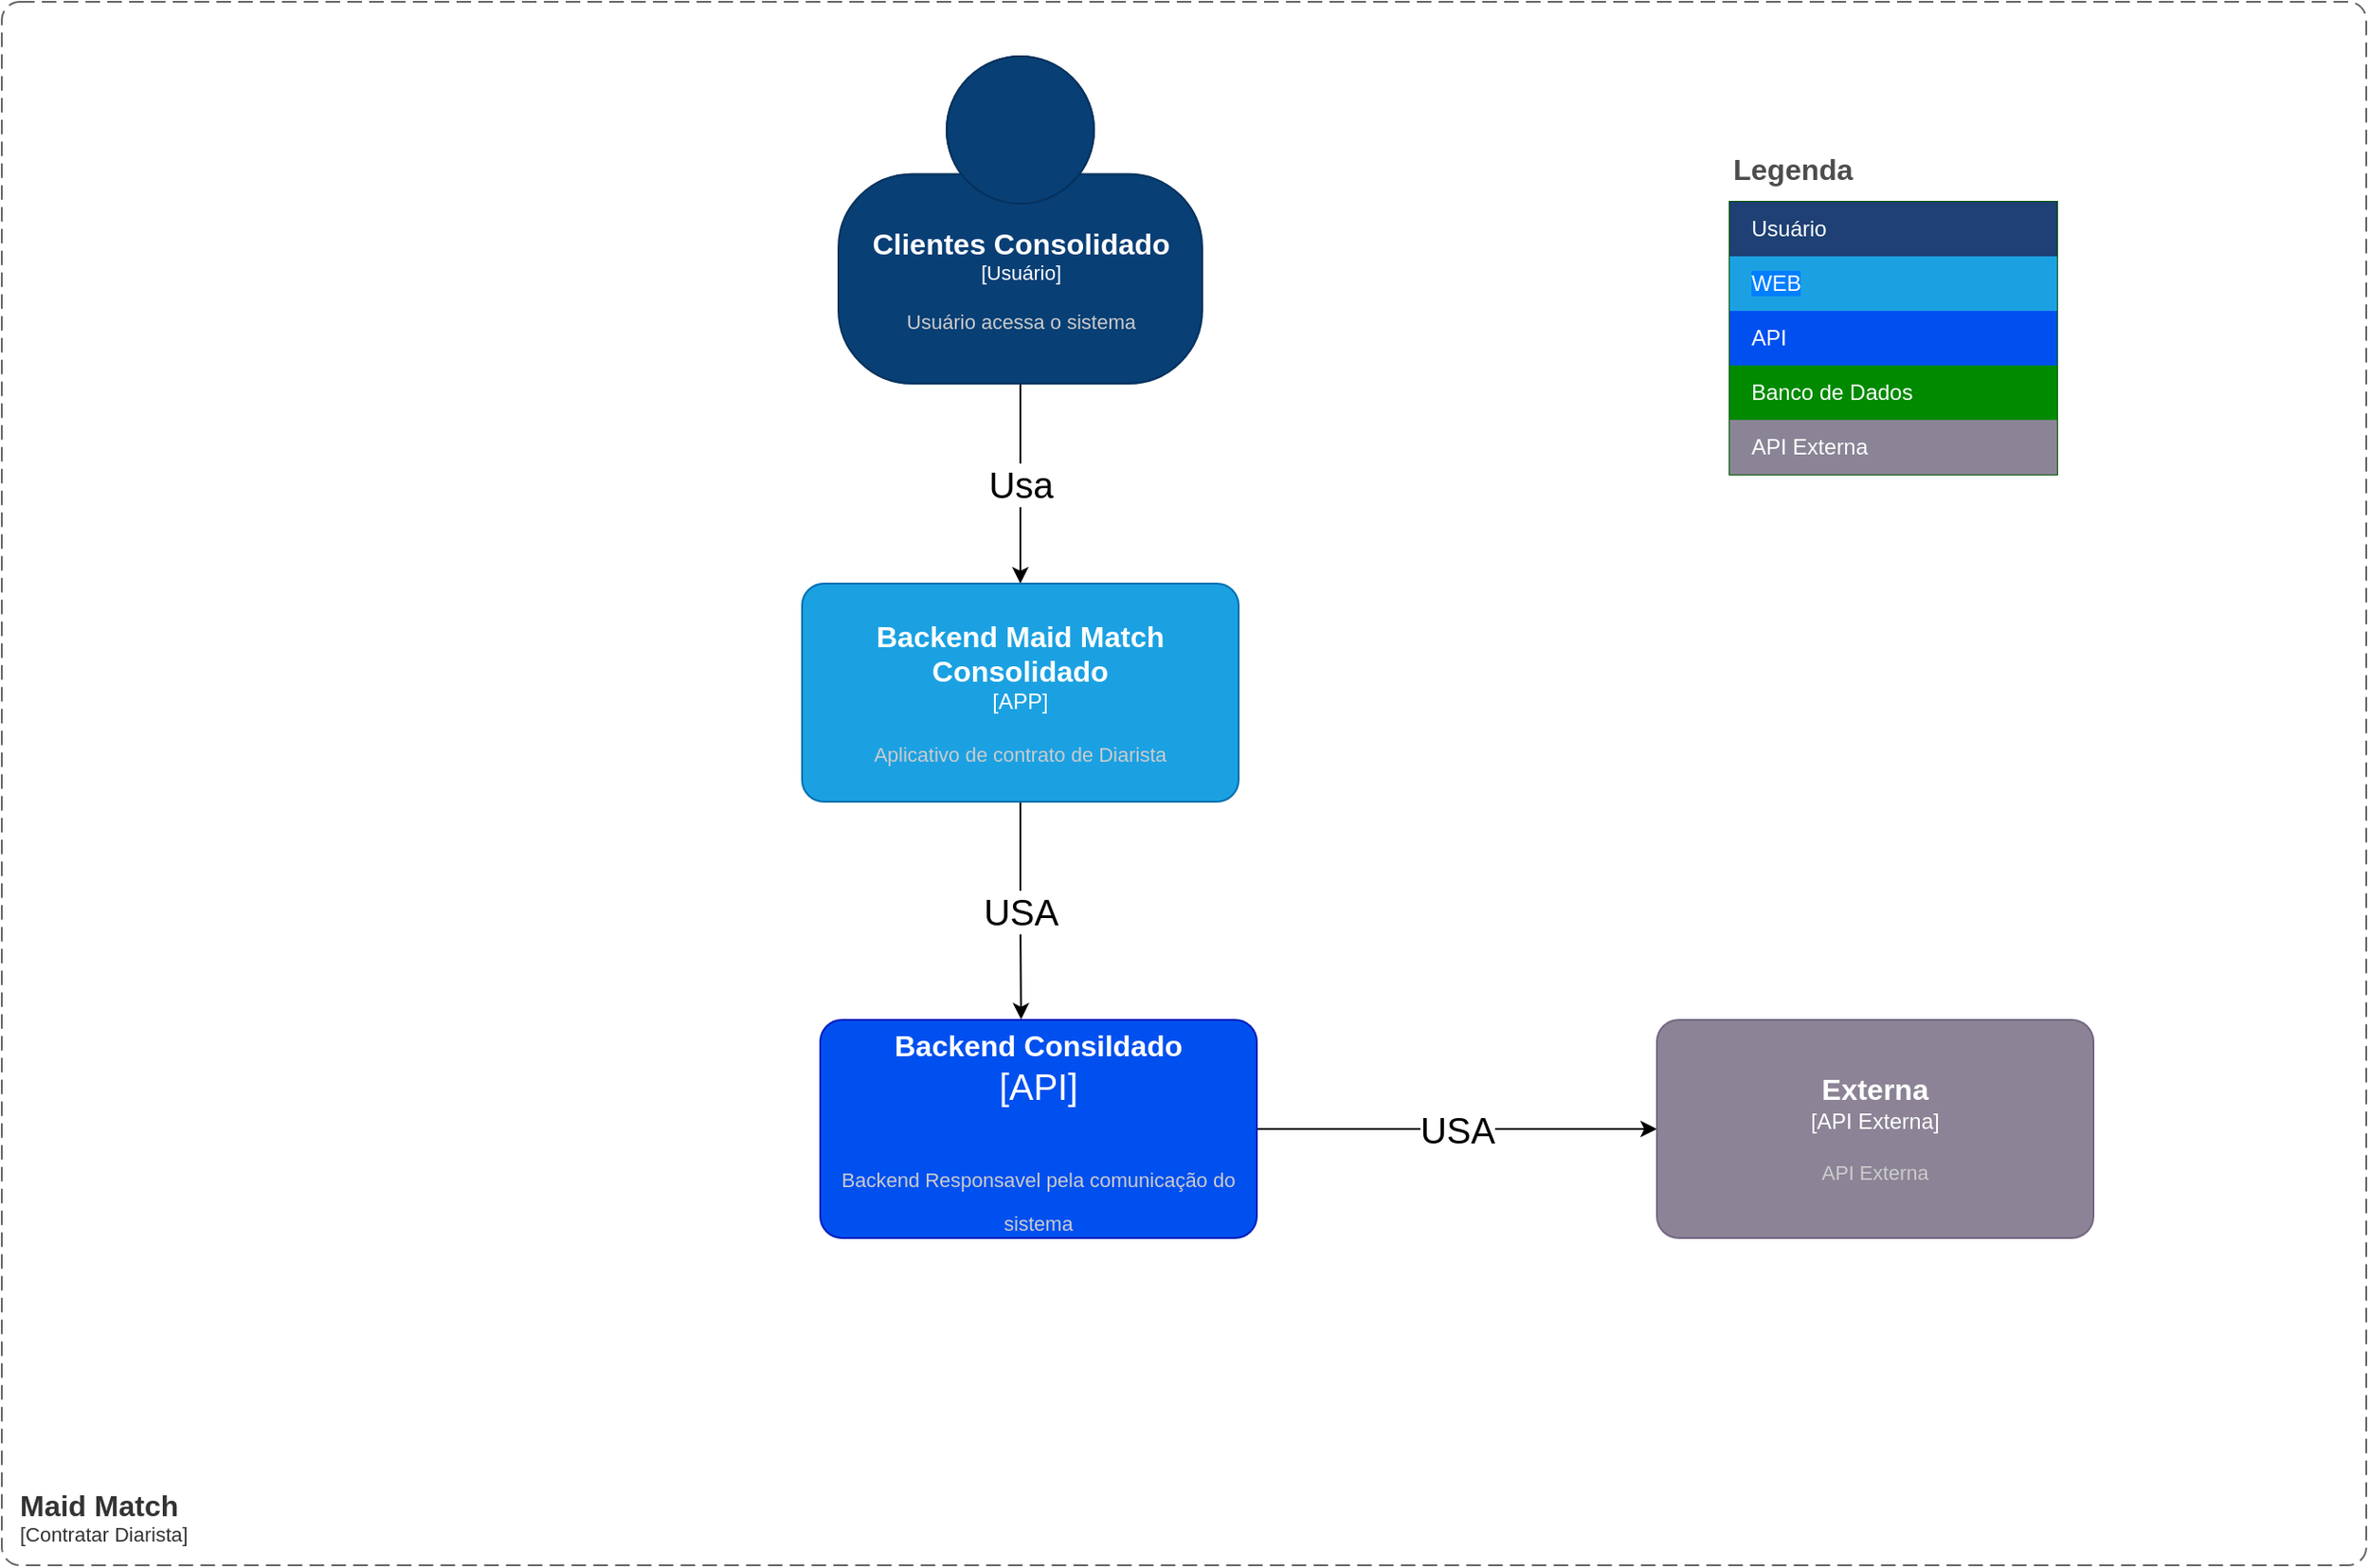 <mxfile version="16.6.6" type="device" pages="2"><diagram id="R5mely8kn6VsO0IdAsxQ" name="Contexto"><mxGraphModel dx="1422" dy="1931" grid="1" gridSize="10" guides="1" tooltips="1" connect="1" arrows="1" fold="1" page="1" pageScale="1" pageWidth="827" pageHeight="1169" math="0" shadow="0"><root><mxCell id="0"/><mxCell id="1" parent="0"/><mxCell id="pspN3nBIA2lNwo56Fiuw-20" value="&lt;font style=&quot;font-size: 20px&quot;&gt;Usa&lt;/font&gt;" style="edgeStyle=orthogonalEdgeStyle;rounded=0;orthogonalLoop=1;jettySize=auto;html=1;" parent="1" source="pspN3nBIA2lNwo56Fiuw-1" target="pspN3nBIA2lNwo56Fiuw-19" edge="1"><mxGeometry relative="1" as="geometry"><mxPoint x="583.28" y="232.08" as="targetPoint"/></mxGeometry></mxCell><object placeholders="1" c4Name="Clientes Consolidado" c4Type="Usuário" c4Description="Usuário acessa o sistema" label="&lt;font style=&quot;font-size: 16px&quot;&gt;&lt;b&gt;%c4Name%&lt;/b&gt;&lt;/font&gt;&lt;div&gt;[%c4Type%]&lt;/div&gt;&lt;br&gt;&lt;div&gt;&lt;font style=&quot;font-size: 11px&quot;&gt;&lt;font color=&quot;#cccccc&quot;&gt;%c4Description%&lt;/font&gt;&lt;/div&gt;" id="pspN3nBIA2lNwo56Fiuw-1"><mxCell style="html=1;fontSize=11;dashed=0;whitespace=wrap;fillColor=#083F75;strokeColor=#06315C;fontColor=#ffffff;shape=mxgraph.c4.person2;align=center;metaEdit=1;points=[[0.5,0,0],[1,0.5,0],[1,0.75,0],[0.75,1,0],[0.5,1,0],[0.25,1,0],[0,0.75,0],[0,0.5,0]];resizable=0;" parent="1" vertex="1"><mxGeometry x="490" y="-140" width="200" height="180" as="geometry"/></mxCell></object><mxCell id="pspN3nBIA2lNwo56Fiuw-11" value="Legenda" style="align=left;fontSize=16;fontStyle=1;strokeColor=none;fillColor=none;fontColor=#4D4D4D;spacingTop=-8;resizable=0;" parent="1" vertex="1"><mxGeometry x="980" y="-90" width="180" height="30" as="geometry"/></mxCell><mxCell id="pspN3nBIA2lNwo56Fiuw-12" value="" style="shape=table;html=1;whiteSpace=wrap;startSize=0;container=1;collapsible=0;childLayout=tableLayout;fillColor=#008a00;align=left;spacingLeft=10;strokeColor=#005700;rounded=1;arcSize=11;resizable=0;points=[[0.25,0,0],[0.5,0,0],[0.75,0,0],[1,0.25,0],[1,0.5,0],[1,0.75,0],[0.75,1,0],[0.5,1,0],[0.25,1,0],[0,0.75,0],[0,0.5,0],[0,0.25,0]];fontColor=#ffffff;" parent="1" vertex="1"><mxGeometry x="980" y="-60" width="180" height="150" as="geometry"/></mxCell><mxCell id="pspN3nBIA2lNwo56Fiuw-13" value="Usuário" style="shape=partialRectangle;html=1;whiteSpace=wrap;connectable=0;fillColor=#1E4074;top=0;left=0;bottom=0;right=0;overflow=hidden;pointerEvents=1;align=left;spacingLeft=10;strokeColor=none;fontColor=#FFFFFF;" parent="pspN3nBIA2lNwo56Fiuw-12" vertex="1"><mxGeometry width="180" height="30" as="geometry"/></mxCell><mxCell id="pspN3nBIA2lNwo56Fiuw-14" value="&lt;span style=&quot;background-color: rgb(0 , 127 , 255)&quot;&gt;WEB&lt;/span&gt;" style="shape=partialRectangle;html=1;whiteSpace=wrap;connectable=0;fillColor=#1ba1e2;top=0;left=0;bottom=0;right=0;overflow=hidden;pointerEvents=1;align=left;spacingLeft=10;fontColor=#ffffff;strokeColor=#006EAF;" parent="pspN3nBIA2lNwo56Fiuw-12" vertex="1"><mxGeometry y="30" width="180" height="30" as="geometry"/></mxCell><mxCell id="pspN3nBIA2lNwo56Fiuw-15" value="API" style="shape=partialRectangle;html=1;whiteSpace=wrap;connectable=0;fillColor=#0050ef;top=0;left=0;bottom=0;right=0;overflow=hidden;pointerEvents=1;align=left;spacingLeft=10;fontColor=#ffffff;strokeColor=#001DBC;" parent="pspN3nBIA2lNwo56Fiuw-12" vertex="1"><mxGeometry y="60" width="180" height="30" as="geometry"/></mxCell><mxCell id="pspN3nBIA2lNwo56Fiuw-16" value="Banco de Dados" style="shape=partialRectangle;html=1;whiteSpace=wrap;connectable=0;fillColor=#008a00;top=0;left=0;bottom=0;right=0;overflow=hidden;pointerEvents=1;align=left;spacingLeft=10;strokeColor=#005700;fontColor=#ffffff;" parent="pspN3nBIA2lNwo56Fiuw-12" vertex="1"><mxGeometry y="90" width="180" height="30" as="geometry"/></mxCell><mxCell id="pspN3nBIA2lNwo56Fiuw-18" value="API Externa" style="shape=partialRectangle;html=1;whiteSpace=wrap;connectable=0;fillColor=#8B8496;top=0;left=0;bottom=0;right=0;overflow=hidden;pointerEvents=1;align=left;spacingLeft=10;fontColor=#FFFFFF;" parent="pspN3nBIA2lNwo56Fiuw-12" vertex="1"><mxGeometry y="120" width="180" height="30" as="geometry"/></mxCell><mxCell id="aTScWVNccb3lLrt4qmmT-2" value="USA" style="edgeStyle=orthogonalEdgeStyle;rounded=0;orthogonalLoop=1;jettySize=auto;html=1;entryX=0.46;entryY=-0.002;entryDx=0;entryDy=0;entryPerimeter=0;fontSize=20;fontColor=#000000;" parent="1" source="pspN3nBIA2lNwo56Fiuw-19" target="aTScWVNccb3lLrt4qmmT-1" edge="1"><mxGeometry relative="1" as="geometry"/></mxCell><object placeholders="1" c4Name="Backend Maid Match Consolidado" c4Type="APP" c4Description="Aplicativo de contrato de Diarista" label="&lt;font style=&quot;font-size: 16px&quot;&gt;&lt;b&gt;%c4Name%&lt;/b&gt;&lt;/font&gt;&lt;div&gt;[%c4Type%]&lt;/div&gt;&lt;br&gt;&lt;div&gt;&lt;font style=&quot;font-size: 11px&quot;&gt;&lt;font color=&quot;#cccccc&quot;&gt;%c4Description%&lt;/font&gt;&lt;/div&gt;" id="pspN3nBIA2lNwo56Fiuw-19"><mxCell style="rounded=1;whiteSpace=wrap;html=1;labelBackgroundColor=none;fillColor=#1ba1e2;fontColor=#ffffff;align=center;arcSize=10;strokeColor=#006EAF;metaEdit=1;resizable=0;points=[[0.25,0,0],[0.5,0,0],[0.75,0,0],[1,0.25,0],[1,0.5,0],[1,0.75,0],[0.75,1,0],[0.5,1,0],[0.25,1,0],[0,0.75,0],[0,0.5,0],[0,0.25,0]];" parent="1" vertex="1"><mxGeometry x="470" y="150" width="240" height="120" as="geometry"/></mxCell></object><mxCell id="pspN3nBIA2lNwo56Fiuw-25" value="&lt;font style=&quot;font-size: 20px&quot;&gt;USA&lt;/font&gt;" style="edgeStyle=orthogonalEdgeStyle;rounded=0;orthogonalLoop=1;jettySize=auto;html=1;entryX=0;entryY=0.5;entryDx=0;entryDy=0;entryPerimeter=0;" parent="1" source="aTScWVNccb3lLrt4qmmT-1" target="pspN3nBIA2lNwo56Fiuw-24" edge="1"><mxGeometry relative="1" as="geometry"><mxPoint x="920" y="430" as="targetPoint"/></mxGeometry></mxCell><object placeholders="1" c4Name="Externa" c4Type="API Externa" c4Description="API Externa" label="&lt;font style=&quot;font-size: 16px&quot;&gt;&lt;b&gt;%c4Name%&lt;/b&gt;&lt;/font&gt;&lt;div&gt;[%c4Type%]&lt;/div&gt;&lt;br&gt;&lt;div&gt;&lt;font style=&quot;font-size: 11px&quot;&gt;&lt;font color=&quot;#cccccc&quot;&gt;%c4Description%&lt;/font&gt;&lt;/div&gt;" id="pspN3nBIA2lNwo56Fiuw-24"><mxCell style="rounded=1;whiteSpace=wrap;html=1;labelBackgroundColor=none;fillColor=#8C8496;fontColor=#ffffff;align=center;arcSize=10;strokeColor=#736782;metaEdit=1;resizable=0;points=[[0.25,0,0],[0.5,0,0],[0.75,0,0],[1,0.25,0],[1,0.5,0],[1,0.75,0],[0.75,1,0],[0.5,1,0],[0.25,1,0],[0,0.75,0],[0,0.5,0],[0,0.25,0]];" parent="1" vertex="1"><mxGeometry x="940" y="390" width="240" height="120" as="geometry"/></mxCell></object><object placeholders="1" c4Name="Maid Match" c4Type="WEB" c4Application="Contratar Diarista" label="&lt;font style=&quot;font-size: 16px&quot;&gt;&lt;b&gt;&lt;div style=&quot;text-align: left&quot;&gt;%c4Name%&lt;/div&gt;&lt;/b&gt;&lt;/font&gt;&lt;div style=&quot;text-align: left&quot;&gt;[%c4Application%]&lt;/div&gt;" id="MpOt67NTsHRC-YKrh-ks-3"><mxCell style="rounded=1;fontSize=11;whiteSpace=wrap;html=1;dashed=1;arcSize=20;fillColor=none;strokeColor=#666666;fontColor=#333333;labelBackgroundColor=none;align=left;verticalAlign=bottom;labelBorderColor=none;spacingTop=0;spacing=10;dashPattern=8 4;metaEdit=1;rotatable=0;perimeter=rectanglePerimeter;noLabel=0;labelPadding=0;allowArrows=0;connectable=0;expand=0;recursiveResize=0;editable=1;pointerEvents=0;absoluteArcSize=1;points=[[0.25,0,0],[0.5,0,0],[0.75,0,0],[1,0.25,0],[1,0.5,0],[1,0.75,0],[0.75,1,0],[0.5,1,0],[0.25,1,0],[0,0.75,0],[0,0.5,0],[0,0.25,0]];" parent="1" vertex="1"><mxGeometry x="30" y="-170" width="1300" height="860" as="geometry"/></mxCell></object><object placeholders="1" c4Name="Backend Consildado" c4Type="API" c4Description="Backend Responsavel pela comunicação do sistema" label="&lt;font style=&quot;font-size: 16px&quot;&gt;&lt;b&gt;%c4Name%&lt;/b&gt;&lt;/font&gt;&lt;div&gt;[%c4Type%]&lt;/div&gt;&lt;br&gt;&lt;div&gt;&lt;font style=&quot;font-size: 11px&quot;&gt;&lt;font color=&quot;#cccccc&quot;&gt;%c4Description%&lt;/font&gt;&lt;/div&gt;" link="data:page/id,o_Rz7doQUk0ln4W8lfDo" id="aTScWVNccb3lLrt4qmmT-1"><mxCell style="rounded=1;whiteSpace=wrap;html=1;labelBackgroundColor=none;fillColor=#0050ef;fontColor=#ffffff;align=center;arcSize=10;strokeColor=#001DBC;metaEdit=1;resizable=0;points=[[0.25,0,0],[0.5,0,0],[0.75,0,0],[1,0.25,0],[1,0.5,0],[1,0.75,0],[0.75,1,0],[0.5,1,0],[0.25,1,0],[0,0.75,0],[0,0.5,0],[0,0.25,0]];fontSize=20;" parent="1" vertex="1"><mxGeometry x="480" y="390" width="240" height="120" as="geometry"/></mxCell></object></root></mxGraphModel></diagram><diagram id="o_Rz7doQUk0ln4W8lfDo" name="Container Cad."><mxGraphModel dx="1896" dy="2185" grid="1" gridSize="10" guides="1" tooltips="1" connect="1" arrows="1" fold="1" page="1" pageScale="1" pageWidth="827" pageHeight="1169" math="0" shadow="0"><root><mxCell id="0"/><mxCell id="1" parent="0"/><mxCell id="qyGtt-Rqy1wQURFrpWgH-1" style="edgeStyle=orthogonalEdgeStyle;rounded=0;orthogonalLoop=1;jettySize=auto;html=1;fontSize=20;fontColor=#000000;" edge="1" parent="1" source="TzOgXnXCwbGrBCWJ_qaF-2" target="TzOgXnXCwbGrBCWJ_qaF-13"><mxGeometry relative="1" as="geometry"/></mxCell><mxCell id="qyGtt-Rqy1wQURFrpWgH-2" value="ACESSA" style="edgeLabel;html=1;align=center;verticalAlign=middle;resizable=0;points=[];fontSize=20;fontColor=#000000;" vertex="1" connectable="0" parent="qyGtt-Rqy1wQURFrpWgH-1"><mxGeometry x="-0.148" y="1" relative="1" as="geometry"><mxPoint as="offset"/></mxGeometry></mxCell><object placeholders="1" c4Name="Clientes" c4Type="Usuário" c4Description="Usuário acessa o sistema" label="&lt;font style=&quot;font-size: 16px&quot;&gt;&lt;b&gt;%c4Name%&lt;/b&gt;&lt;/font&gt;&lt;div&gt;[%c4Type%]&lt;/div&gt;&lt;br&gt;&lt;div&gt;&lt;font style=&quot;font-size: 11px&quot;&gt;&lt;font color=&quot;#cccccc&quot;&gt;%c4Description%&lt;/font&gt;&lt;/div&gt;" id="TzOgXnXCwbGrBCWJ_qaF-2"><mxCell style="html=1;fontSize=11;dashed=0;whitespace=wrap;fillColor=#083F75;strokeColor=#06315C;fontColor=#ffffff;shape=mxgraph.c4.person2;align=center;metaEdit=1;points=[[0.5,0,0],[1,0.5,0],[1,0.75,0],[0.75,1,0],[0.5,1,0],[0.25,1,0],[0,0.75,0],[0,0.5,0]];resizable=0;" vertex="1" parent="1"><mxGeometry x="90" y="-100" width="200" height="180" as="geometry"/></mxCell></object><mxCell id="TzOgXnXCwbGrBCWJ_qaF-3" value="Legenda" style="align=left;fontSize=16;fontStyle=1;strokeColor=none;fillColor=none;fontColor=#4D4D4D;spacingTop=-8;resizable=0;" vertex="1" parent="1"><mxGeometry x="980" y="-90" width="180" height="30" as="geometry"/></mxCell><mxCell id="TzOgXnXCwbGrBCWJ_qaF-4" value="" style="shape=table;html=1;whiteSpace=wrap;startSize=0;container=1;collapsible=0;childLayout=tableLayout;fillColor=#008a00;align=left;spacingLeft=10;strokeColor=#005700;rounded=1;arcSize=11;resizable=0;points=[[0.25,0,0],[0.5,0,0],[0.75,0,0],[1,0.25,0],[1,0.5,0],[1,0.75,0],[0.75,1,0],[0.5,1,0],[0.25,1,0],[0,0.75,0],[0,0.5,0],[0,0.25,0]];fontColor=#ffffff;" vertex="1" parent="1"><mxGeometry x="980" y="-60" width="180" height="150" as="geometry"/></mxCell><mxCell id="TzOgXnXCwbGrBCWJ_qaF-5" value="Usuário" style="shape=partialRectangle;html=1;whiteSpace=wrap;connectable=0;fillColor=#1E4074;top=0;left=0;bottom=0;right=0;overflow=hidden;pointerEvents=1;align=left;spacingLeft=10;strokeColor=none;fontColor=#FFFFFF;" vertex="1" parent="TzOgXnXCwbGrBCWJ_qaF-4"><mxGeometry width="180" height="30" as="geometry"/></mxCell><mxCell id="TzOgXnXCwbGrBCWJ_qaF-6" value="&lt;span style=&quot;background-color: rgb(0 , 127 , 255)&quot;&gt;WEB&lt;/span&gt;" style="shape=partialRectangle;html=1;whiteSpace=wrap;connectable=0;fillColor=#007FFF;top=0;left=0;bottom=0;right=0;overflow=hidden;pointerEvents=1;align=left;spacingLeft=10;fontColor=#FFFFFF;" vertex="1" parent="TzOgXnXCwbGrBCWJ_qaF-4"><mxGeometry y="30" width="180" height="30" as="geometry"/></mxCell><mxCell id="TzOgXnXCwbGrBCWJ_qaF-7" value="API" style="shape=partialRectangle;html=1;whiteSpace=wrap;connectable=0;fillColor=#0066CC;top=0;left=0;bottom=0;right=0;overflow=hidden;pointerEvents=1;align=left;spacingLeft=10;fontColor=#FFFFFF;" vertex="1" parent="TzOgXnXCwbGrBCWJ_qaF-4"><mxGeometry y="60" width="180" height="30" as="geometry"/></mxCell><mxCell id="TzOgXnXCwbGrBCWJ_qaF-8" value="Banco de Dados" style="shape=partialRectangle;html=1;whiteSpace=wrap;connectable=0;fillColor=#008a00;top=0;left=0;bottom=0;right=0;overflow=hidden;pointerEvents=1;align=left;spacingLeft=10;strokeColor=#005700;fontColor=#ffffff;" vertex="1" parent="TzOgXnXCwbGrBCWJ_qaF-4"><mxGeometry y="90" width="180" height="30" as="geometry"/></mxCell><mxCell id="TzOgXnXCwbGrBCWJ_qaF-9" value="API Externa" style="shape=partialRectangle;html=1;whiteSpace=wrap;connectable=0;fillColor=#8B8496;top=0;left=0;bottom=0;right=0;overflow=hidden;pointerEvents=1;align=left;spacingLeft=10;fontColor=#FFFFFF;" vertex="1" parent="TzOgXnXCwbGrBCWJ_qaF-4"><mxGeometry y="120" width="180" height="30" as="geometry"/></mxCell><mxCell id="qyGtt-Rqy1wQURFrpWgH-4" style="edgeStyle=orthogonalEdgeStyle;rounded=0;orthogonalLoop=1;jettySize=auto;html=1;exitX=0;exitY=0.5;exitDx=0;exitDy=0;exitPerimeter=0;fontSize=20;fontColor=#000000;" edge="1" parent="1" source="TzOgXnXCwbGrBCWJ_qaF-11" target="TzOgXnXCwbGrBCWJ_qaF-16"><mxGeometry relative="1" as="geometry"/></mxCell><mxCell id="qyGtt-Rqy1wQURFrpWgH-5" value="Tipo de Acesso?" style="edgeLabel;html=1;align=center;verticalAlign=middle;resizable=0;points=[];fontSize=20;fontColor=#000000;" vertex="1" connectable="0" parent="qyGtt-Rqy1wQURFrpWgH-4"><mxGeometry x="0.28" y="1" relative="1" as="geometry"><mxPoint as="offset"/></mxGeometry></mxCell><object placeholders="1" c4Name="API Cadastro" c4Type="API" c4Description="API Responsável pelo Cadastro" label="&lt;font style=&quot;font-size: 16px&quot;&gt;&lt;b&gt;%c4Name%&lt;/b&gt;&lt;/font&gt;&lt;div&gt;[%c4Type%]&lt;/div&gt;&lt;br&gt;&lt;div&gt;&lt;font style=&quot;font-size: 11px&quot;&gt;&lt;font color=&quot;#cccccc&quot;&gt;%c4Description%&lt;/font&gt;&lt;/div&gt;" id="TzOgXnXCwbGrBCWJ_qaF-11"><mxCell style="rounded=1;whiteSpace=wrap;html=1;labelBackgroundColor=none;fillColor=#1061B0;fontColor=#ffffff;align=center;arcSize=10;strokeColor=#0D5091;metaEdit=1;resizable=0;points=[[0.25,0,0],[0.5,0,0],[0.75,0,0],[1,0.25,0],[1,0.5,0],[1,0.75,0],[0.75,1,0],[0.5,1,0],[0.25,1,0],[0,0.75,0],[0,0.5,0],[0,0.25,0]];" vertex="1" parent="1"><mxGeometry x="560" y="210" width="240" height="120" as="geometry"/></mxCell></object><mxCell id="qyGtt-Rqy1wQURFrpWgH-3" value="HTTP REST (Json)" style="edgeStyle=orthogonalEdgeStyle;rounded=0;orthogonalLoop=1;jettySize=auto;html=1;exitX=0.5;exitY=1;exitDx=0;exitDy=0;exitPerimeter=0;entryX=0.5;entryY=0;entryDx=0;entryDy=0;entryPerimeter=0;fontSize=20;fontColor=#000000;" edge="1" parent="1" source="TzOgXnXCwbGrBCWJ_qaF-13" target="TzOgXnXCwbGrBCWJ_qaF-11"><mxGeometry relative="1" as="geometry"/></mxCell><object placeholders="1" c4Type="Maid Match" c4Container="Container " c4Technology="e.g. HTML, Python etc." c4Description="Aplicativo responsável pelo cadastro" label="&lt;font style=&quot;font-size: 16px&quot;&gt;&lt;b&gt;%c4Type%&lt;/font&gt;&lt;div&gt;[%c4Container%:&amp;nbsp;%c4Technology%]&lt;/div&gt;&lt;br&gt;&lt;div&gt;&lt;font style=&quot;font-size: 11px&quot;&gt;&lt;font color=&quot;#E6E6E6&quot;&gt;%c4Description%&lt;/font&gt;&lt;/div&gt;" id="TzOgXnXCwbGrBCWJ_qaF-13"><mxCell style="shape=mxgraph.c4.webBrowserContainer;whiteSpace=wrap;html=1;boundedLbl=1;rounded=0;labelBackgroundColor=none;fillColor=#0066CC;fontSize=12;fontColor=#ffffff;align=center;strokeColor=#0E7DAD;metaEdit=1;points=[[0.5,0,0],[1,0.25,0],[1,0.5,0],[1,0.75,0],[0.5,1,0],[0,0.75,0],[0,0.5,0],[0,0.25,0]];resizable=0;" vertex="1" parent="1"><mxGeometry x="560" y="-90" width="240" height="160" as="geometry"/></mxCell></object><mxCell id="TzOgXnXCwbGrBCWJ_qaF-14" value="&lt;span style=&quot;font-size: 20px&quot;&gt;HTTP REST (Json)&lt;/span&gt;" style="edgeStyle=orthogonalEdgeStyle;rounded=0;orthogonalLoop=1;jettySize=auto;html=1;entryX=0;entryY=0.5;entryDx=0;entryDy=0;entryPerimeter=0;" edge="1" parent="1" source="TzOgXnXCwbGrBCWJ_qaF-11" target="TzOgXnXCwbGrBCWJ_qaF-15"><mxGeometry x="-0.167" relative="1" as="geometry"><mxPoint x="920" y="430" as="targetPoint"/><mxPoint as="offset"/></mxGeometry></mxCell><object placeholders="1" c4Name="API de Autenticação" c4Type="API Externa" c4Description="API Responsável por Autenticação" label="&lt;font style=&quot;font-size: 16px&quot;&gt;&lt;b&gt;%c4Name%&lt;/b&gt;&lt;/font&gt;&lt;div&gt;[%c4Type%]&lt;/div&gt;&lt;br&gt;&lt;div&gt;&lt;font style=&quot;font-size: 11px&quot;&gt;&lt;font color=&quot;#cccccc&quot;&gt;%c4Description%&lt;/font&gt;&lt;/div&gt;" id="TzOgXnXCwbGrBCWJ_qaF-15"><mxCell style="rounded=1;whiteSpace=wrap;html=1;labelBackgroundColor=none;fillColor=#8C8496;fontColor=#ffffff;align=center;arcSize=10;strokeColor=#736782;metaEdit=1;resizable=0;points=[[0.25,0,0],[0.5,0,0],[0.75,0,0],[1,0.25,0],[1,0.5,0],[1,0.75,0],[0.75,1,0],[0.5,1,0],[0.25,1,0],[0,0.75,0],[0,0.5,0],[0,0.25,0]];" vertex="1" parent="1"><mxGeometry x="1040" y="210" width="240" height="120" as="geometry"/></mxCell></object><object placeholders="1" c4Type="Base de Dados" c4Container="Container " c4Technology="PostgreSQL" c4Description="Base de Dados responsável por cadastrar os usuários" label="&lt;font style=&quot;font-size: 16px&quot;&gt;&lt;b&gt;%c4Type%&lt;/font&gt;&lt;div&gt;[%c4Container%:&amp;nbsp;%c4Technology%]&lt;/div&gt;&lt;br&gt;&lt;div&gt;&lt;font style=&quot;font-size: 11px&quot;&gt;&lt;font color=&quot;#E6E6E6&quot;&gt;%c4Description%&lt;/font&gt;&lt;/div&gt;" id="TzOgXnXCwbGrBCWJ_qaF-16"><mxCell style="shape=cylinder3;size=15;whiteSpace=wrap;html=1;boundedLbl=1;rounded=0;labelBackgroundColor=none;fillColor=#008a00;fontSize=12;align=center;strokeColor=#005700;metaEdit=1;points=[[0.5,0,0],[1,0.25,0],[1,0.5,0],[1,0.75,0],[0.5,1,0],[0,0.75,0],[0,0.5,0],[0,0.25,0]];resizable=0;fontColor=#ffffff;" vertex="1" parent="1"><mxGeometry x="80" y="350" width="240" height="120" as="geometry"/></mxCell></object></root></mxGraphModel></diagram></mxfile>